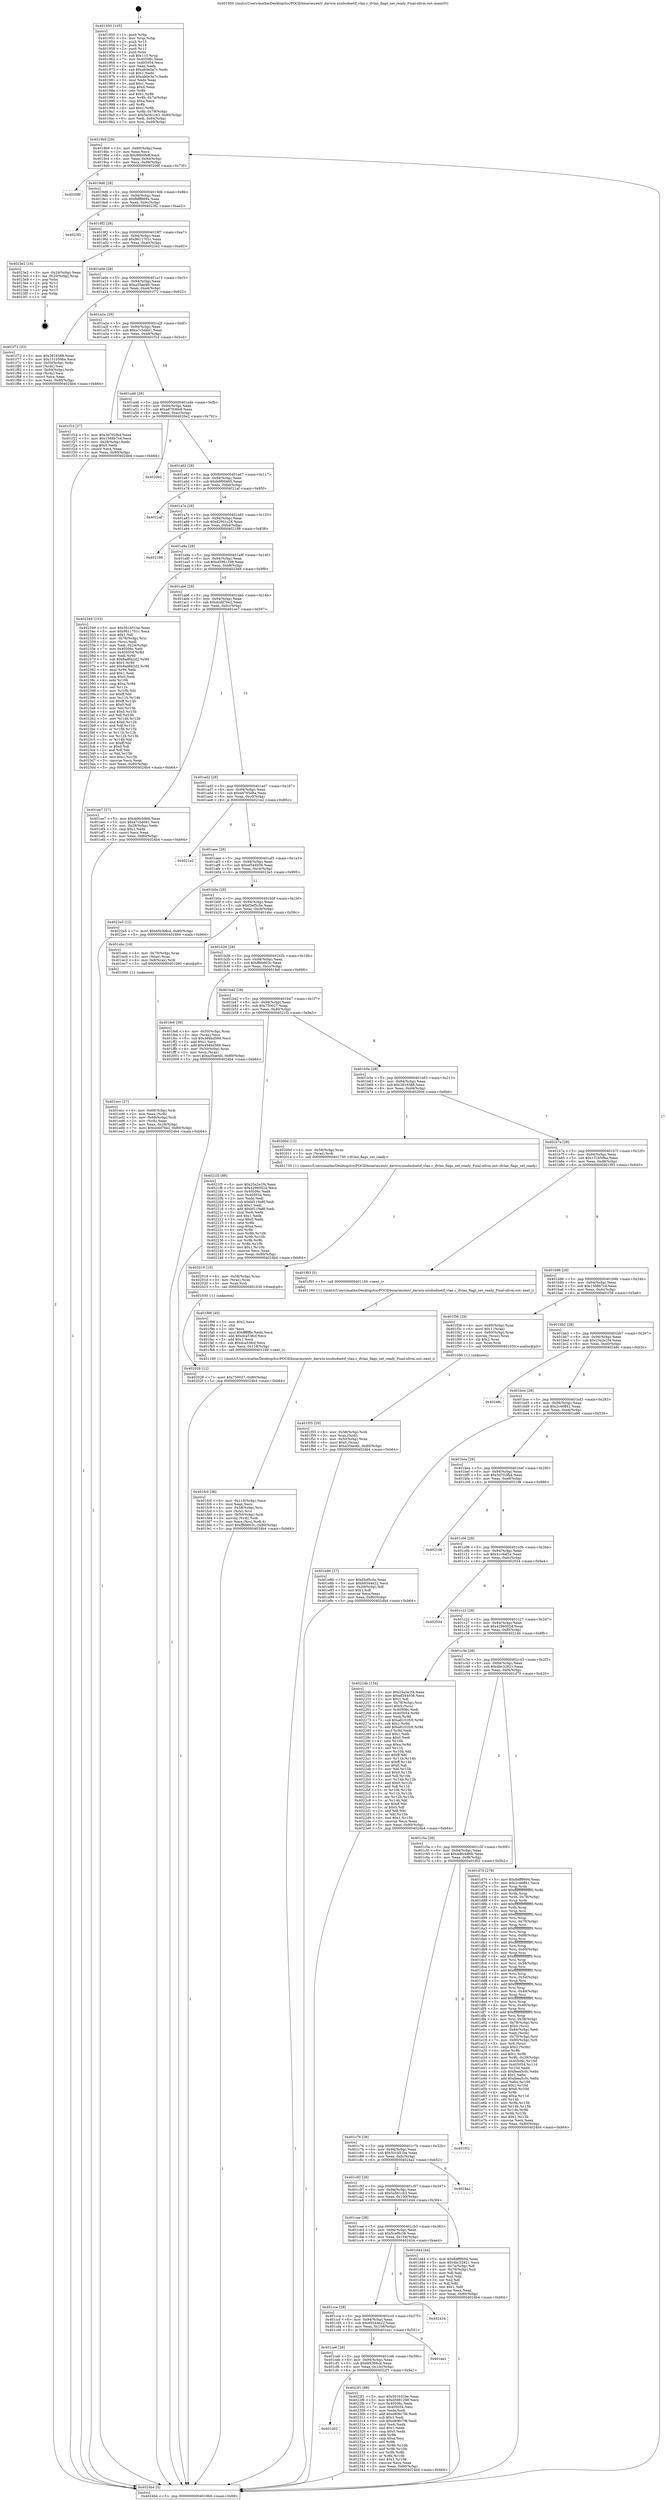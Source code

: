 digraph "0x401950" {
  label = "0x401950 (/mnt/c/Users/mathe/Desktop/tcc/POCII/binaries/extr_darwin-xnubsdnetif_vlan.c_ifvlan_flags_set_ready_Final-ollvm.out::main(0))"
  labelloc = "t"
  node[shape=record]

  Entry [label="",width=0.3,height=0.3,shape=circle,fillcolor=black,style=filled]
  "0x4019b9" [label="{
     0x4019b9 [29]\l
     | [instrs]\l
     &nbsp;&nbsp;0x4019b9 \<+3\>: mov -0x80(%rbp),%eax\l
     &nbsp;&nbsp;0x4019bc \<+2\>: mov %eax,%ecx\l
     &nbsp;&nbsp;0x4019be \<+6\>: sub $0x86b0feff,%ecx\l
     &nbsp;&nbsp;0x4019c4 \<+6\>: mov %eax,-0x94(%rbp)\l
     &nbsp;&nbsp;0x4019ca \<+6\>: mov %ecx,-0x98(%rbp)\l
     &nbsp;&nbsp;0x4019d0 \<+6\>: je 000000000040208f \<main+0x73f\>\l
  }"]
  "0x40208f" [label="{
     0x40208f\l
  }", style=dashed]
  "0x4019d6" [label="{
     0x4019d6 [28]\l
     | [instrs]\l
     &nbsp;&nbsp;0x4019d6 \<+5\>: jmp 00000000004019db \<main+0x8b\>\l
     &nbsp;&nbsp;0x4019db \<+6\>: mov -0x94(%rbp),%eax\l
     &nbsp;&nbsp;0x4019e1 \<+5\>: sub $0x8dff9694,%eax\l
     &nbsp;&nbsp;0x4019e6 \<+6\>: mov %eax,-0x9c(%rbp)\l
     &nbsp;&nbsp;0x4019ec \<+6\>: je 00000000004023f2 \<main+0xaa2\>\l
  }"]
  Exit [label="",width=0.3,height=0.3,shape=circle,fillcolor=black,style=filled,peripheries=2]
  "0x4023f2" [label="{
     0x4023f2\l
  }", style=dashed]
  "0x4019f2" [label="{
     0x4019f2 [28]\l
     | [instrs]\l
     &nbsp;&nbsp;0x4019f2 \<+5\>: jmp 00000000004019f7 \<main+0xa7\>\l
     &nbsp;&nbsp;0x4019f7 \<+6\>: mov -0x94(%rbp),%eax\l
     &nbsp;&nbsp;0x4019fd \<+5\>: sub $0x9611701c,%eax\l
     &nbsp;&nbsp;0x401a02 \<+6\>: mov %eax,-0xa0(%rbp)\l
     &nbsp;&nbsp;0x401a08 \<+6\>: je 00000000004023e2 \<main+0xa92\>\l
  }"]
  "0x401d02" [label="{
     0x401d02\l
  }", style=dashed]
  "0x4023e2" [label="{
     0x4023e2 [16]\l
     | [instrs]\l
     &nbsp;&nbsp;0x4023e2 \<+3\>: mov -0x24(%rbp),%eax\l
     &nbsp;&nbsp;0x4023e5 \<+4\>: lea -0x20(%rbp),%rsp\l
     &nbsp;&nbsp;0x4023e9 \<+1\>: pop %rbx\l
     &nbsp;&nbsp;0x4023ea \<+2\>: pop %r12\l
     &nbsp;&nbsp;0x4023ec \<+2\>: pop %r14\l
     &nbsp;&nbsp;0x4023ee \<+2\>: pop %r15\l
     &nbsp;&nbsp;0x4023f0 \<+1\>: pop %rbp\l
     &nbsp;&nbsp;0x4023f1 \<+1\>: ret\l
  }"]
  "0x401a0e" [label="{
     0x401a0e [28]\l
     | [instrs]\l
     &nbsp;&nbsp;0x401a0e \<+5\>: jmp 0000000000401a13 \<main+0xc3\>\l
     &nbsp;&nbsp;0x401a13 \<+6\>: mov -0x94(%rbp),%eax\l
     &nbsp;&nbsp;0x401a19 \<+5\>: sub $0xa35ae4fc,%eax\l
     &nbsp;&nbsp;0x401a1e \<+6\>: mov %eax,-0xa4(%rbp)\l
     &nbsp;&nbsp;0x401a24 \<+6\>: je 0000000000401f72 \<main+0x622\>\l
  }"]
  "0x4022f1" [label="{
     0x4022f1 [88]\l
     | [instrs]\l
     &nbsp;&nbsp;0x4022f1 \<+5\>: mov $0x501b51be,%eax\l
     &nbsp;&nbsp;0x4022f6 \<+5\>: mov $0xd5981298,%ecx\l
     &nbsp;&nbsp;0x4022fb \<+7\>: mov 0x40506c,%edx\l
     &nbsp;&nbsp;0x402302 \<+7\>: mov 0x405054,%esi\l
     &nbsp;&nbsp;0x402309 \<+2\>: mov %edx,%edi\l
     &nbsp;&nbsp;0x40230b \<+6\>: add $0xe806c7f6,%edi\l
     &nbsp;&nbsp;0x402311 \<+3\>: sub $0x1,%edi\l
     &nbsp;&nbsp;0x402314 \<+6\>: sub $0xe806c7f6,%edi\l
     &nbsp;&nbsp;0x40231a \<+3\>: imul %edi,%edx\l
     &nbsp;&nbsp;0x40231d \<+3\>: and $0x1,%edx\l
     &nbsp;&nbsp;0x402320 \<+3\>: cmp $0x0,%edx\l
     &nbsp;&nbsp;0x402323 \<+4\>: sete %r8b\l
     &nbsp;&nbsp;0x402327 \<+3\>: cmp $0xa,%esi\l
     &nbsp;&nbsp;0x40232a \<+4\>: setl %r9b\l
     &nbsp;&nbsp;0x40232e \<+3\>: mov %r8b,%r10b\l
     &nbsp;&nbsp;0x402331 \<+3\>: and %r9b,%r10b\l
     &nbsp;&nbsp;0x402334 \<+3\>: xor %r9b,%r8b\l
     &nbsp;&nbsp;0x402337 \<+3\>: or %r8b,%r10b\l
     &nbsp;&nbsp;0x40233a \<+4\>: test $0x1,%r10b\l
     &nbsp;&nbsp;0x40233e \<+3\>: cmovne %ecx,%eax\l
     &nbsp;&nbsp;0x402341 \<+3\>: mov %eax,-0x80(%rbp)\l
     &nbsp;&nbsp;0x402344 \<+5\>: jmp 00000000004024b4 \<main+0xb64\>\l
  }"]
  "0x401f72" [label="{
     0x401f72 [33]\l
     | [instrs]\l
     &nbsp;&nbsp;0x401f72 \<+5\>: mov $0x2816588,%eax\l
     &nbsp;&nbsp;0x401f77 \<+5\>: mov $0x151b59ba,%ecx\l
     &nbsp;&nbsp;0x401f7c \<+4\>: mov -0x50(%rbp),%rdx\l
     &nbsp;&nbsp;0x401f80 \<+2\>: mov (%rdx),%esi\l
     &nbsp;&nbsp;0x401f82 \<+4\>: mov -0x60(%rbp),%rdx\l
     &nbsp;&nbsp;0x401f86 \<+2\>: cmp (%rdx),%esi\l
     &nbsp;&nbsp;0x401f88 \<+3\>: cmovl %ecx,%eax\l
     &nbsp;&nbsp;0x401f8b \<+3\>: mov %eax,-0x80(%rbp)\l
     &nbsp;&nbsp;0x401f8e \<+5\>: jmp 00000000004024b4 \<main+0xb64\>\l
  }"]
  "0x401a2a" [label="{
     0x401a2a [28]\l
     | [instrs]\l
     &nbsp;&nbsp;0x401a2a \<+5\>: jmp 0000000000401a2f \<main+0xdf\>\l
     &nbsp;&nbsp;0x401a2f \<+6\>: mov -0x94(%rbp),%eax\l
     &nbsp;&nbsp;0x401a35 \<+5\>: sub $0xa7c5dd41,%eax\l
     &nbsp;&nbsp;0x401a3a \<+6\>: mov %eax,-0xa8(%rbp)\l
     &nbsp;&nbsp;0x401a40 \<+6\>: je 0000000000401f1d \<main+0x5cd\>\l
  }"]
  "0x401ce6" [label="{
     0x401ce6 [28]\l
     | [instrs]\l
     &nbsp;&nbsp;0x401ce6 \<+5\>: jmp 0000000000401ceb \<main+0x39b\>\l
     &nbsp;&nbsp;0x401ceb \<+6\>: mov -0x94(%rbp),%eax\l
     &nbsp;&nbsp;0x401cf1 \<+5\>: sub $0x6f4366cd,%eax\l
     &nbsp;&nbsp;0x401cf6 \<+6\>: mov %eax,-0x10c(%rbp)\l
     &nbsp;&nbsp;0x401cfc \<+6\>: je 00000000004022f1 \<main+0x9a1\>\l
  }"]
  "0x401f1d" [label="{
     0x401f1d [27]\l
     | [instrs]\l
     &nbsp;&nbsp;0x401f1d \<+5\>: mov $0x3d702fb4,%eax\l
     &nbsp;&nbsp;0x401f22 \<+5\>: mov $0x1568b7cd,%ecx\l
     &nbsp;&nbsp;0x401f27 \<+3\>: mov -0x28(%rbp),%edx\l
     &nbsp;&nbsp;0x401f2a \<+3\>: cmp $0x0,%edx\l
     &nbsp;&nbsp;0x401f2d \<+3\>: cmove %ecx,%eax\l
     &nbsp;&nbsp;0x401f30 \<+3\>: mov %eax,-0x80(%rbp)\l
     &nbsp;&nbsp;0x401f33 \<+5\>: jmp 00000000004024b4 \<main+0xb64\>\l
  }"]
  "0x401a46" [label="{
     0x401a46 [28]\l
     | [instrs]\l
     &nbsp;&nbsp;0x401a46 \<+5\>: jmp 0000000000401a4b \<main+0xfb\>\l
     &nbsp;&nbsp;0x401a4b \<+6\>: mov -0x94(%rbp),%eax\l
     &nbsp;&nbsp;0x401a51 \<+5\>: sub $0xa87936e8,%eax\l
     &nbsp;&nbsp;0x401a56 \<+6\>: mov %eax,-0xac(%rbp)\l
     &nbsp;&nbsp;0x401a5c \<+6\>: je 00000000004020e2 \<main+0x792\>\l
  }"]
  "0x401ea1" [label="{
     0x401ea1\l
  }", style=dashed]
  "0x4020e2" [label="{
     0x4020e2\l
  }", style=dashed]
  "0x401a62" [label="{
     0x401a62 [28]\l
     | [instrs]\l
     &nbsp;&nbsp;0x401a62 \<+5\>: jmp 0000000000401a67 \<main+0x117\>\l
     &nbsp;&nbsp;0x401a67 \<+6\>: mov -0x94(%rbp),%eax\l
     &nbsp;&nbsp;0x401a6d \<+5\>: sub $0xb9f00465,%eax\l
     &nbsp;&nbsp;0x401a72 \<+6\>: mov %eax,-0xb0(%rbp)\l
     &nbsp;&nbsp;0x401a78 \<+6\>: je 00000000004021af \<main+0x85f\>\l
  }"]
  "0x401cca" [label="{
     0x401cca [28]\l
     | [instrs]\l
     &nbsp;&nbsp;0x401cca \<+5\>: jmp 0000000000401ccf \<main+0x37f\>\l
     &nbsp;&nbsp;0x401ccf \<+6\>: mov -0x94(%rbp),%eax\l
     &nbsp;&nbsp;0x401cd5 \<+5\>: sub $0x69344e22,%eax\l
     &nbsp;&nbsp;0x401cda \<+6\>: mov %eax,-0x108(%rbp)\l
     &nbsp;&nbsp;0x401ce0 \<+6\>: je 0000000000401ea1 \<main+0x551\>\l
  }"]
  "0x4021af" [label="{
     0x4021af\l
  }", style=dashed]
  "0x401a7e" [label="{
     0x401a7e [28]\l
     | [instrs]\l
     &nbsp;&nbsp;0x401a7e \<+5\>: jmp 0000000000401a83 \<main+0x133\>\l
     &nbsp;&nbsp;0x401a83 \<+6\>: mov -0x94(%rbp),%eax\l
     &nbsp;&nbsp;0x401a89 \<+5\>: sub $0xd2901c28,%eax\l
     &nbsp;&nbsp;0x401a8e \<+6\>: mov %eax,-0xb4(%rbp)\l
     &nbsp;&nbsp;0x401a94 \<+6\>: je 0000000000402188 \<main+0x838\>\l
  }"]
  "0x402434" [label="{
     0x402434\l
  }", style=dashed]
  "0x402188" [label="{
     0x402188\l
  }", style=dashed]
  "0x401a9a" [label="{
     0x401a9a [28]\l
     | [instrs]\l
     &nbsp;&nbsp;0x401a9a \<+5\>: jmp 0000000000401a9f \<main+0x14f\>\l
     &nbsp;&nbsp;0x401a9f \<+6\>: mov -0x94(%rbp),%eax\l
     &nbsp;&nbsp;0x401aa5 \<+5\>: sub $0xd5981298,%eax\l
     &nbsp;&nbsp;0x401aaa \<+6\>: mov %eax,-0xb8(%rbp)\l
     &nbsp;&nbsp;0x401ab0 \<+6\>: je 0000000000402349 \<main+0x9f9\>\l
  }"]
  "0x402028" [label="{
     0x402028 [12]\l
     | [instrs]\l
     &nbsp;&nbsp;0x402028 \<+7\>: movl $0x750027,-0x80(%rbp)\l
     &nbsp;&nbsp;0x40202f \<+5\>: jmp 00000000004024b4 \<main+0xb64\>\l
  }"]
  "0x402349" [label="{
     0x402349 [153]\l
     | [instrs]\l
     &nbsp;&nbsp;0x402349 \<+5\>: mov $0x501b51be,%eax\l
     &nbsp;&nbsp;0x40234e \<+5\>: mov $0x9611701c,%ecx\l
     &nbsp;&nbsp;0x402353 \<+2\>: mov $0x1,%dl\l
     &nbsp;&nbsp;0x402355 \<+4\>: mov -0x78(%rbp),%rsi\l
     &nbsp;&nbsp;0x402359 \<+2\>: mov (%rsi),%edi\l
     &nbsp;&nbsp;0x40235b \<+3\>: mov %edi,-0x24(%rbp)\l
     &nbsp;&nbsp;0x40235e \<+7\>: mov 0x40506c,%edi\l
     &nbsp;&nbsp;0x402365 \<+8\>: mov 0x405054,%r8d\l
     &nbsp;&nbsp;0x40236d \<+3\>: mov %edi,%r9d\l
     &nbsp;&nbsp;0x402370 \<+7\>: sub $0x8ad6b2d2,%r9d\l
     &nbsp;&nbsp;0x402377 \<+4\>: sub $0x1,%r9d\l
     &nbsp;&nbsp;0x40237b \<+7\>: add $0x8ad6b2d2,%r9d\l
     &nbsp;&nbsp;0x402382 \<+4\>: imul %r9d,%edi\l
     &nbsp;&nbsp;0x402386 \<+3\>: and $0x1,%edi\l
     &nbsp;&nbsp;0x402389 \<+3\>: cmp $0x0,%edi\l
     &nbsp;&nbsp;0x40238c \<+4\>: sete %r10b\l
     &nbsp;&nbsp;0x402390 \<+4\>: cmp $0xa,%r8d\l
     &nbsp;&nbsp;0x402394 \<+4\>: setl %r11b\l
     &nbsp;&nbsp;0x402398 \<+3\>: mov %r10b,%bl\l
     &nbsp;&nbsp;0x40239b \<+3\>: xor $0xff,%bl\l
     &nbsp;&nbsp;0x40239e \<+3\>: mov %r11b,%r14b\l
     &nbsp;&nbsp;0x4023a1 \<+4\>: xor $0xff,%r14b\l
     &nbsp;&nbsp;0x4023a5 \<+3\>: xor $0x0,%dl\l
     &nbsp;&nbsp;0x4023a8 \<+3\>: mov %bl,%r15b\l
     &nbsp;&nbsp;0x4023ab \<+4\>: and $0x0,%r15b\l
     &nbsp;&nbsp;0x4023af \<+3\>: and %dl,%r10b\l
     &nbsp;&nbsp;0x4023b2 \<+3\>: mov %r14b,%r12b\l
     &nbsp;&nbsp;0x4023b5 \<+4\>: and $0x0,%r12b\l
     &nbsp;&nbsp;0x4023b9 \<+3\>: and %dl,%r11b\l
     &nbsp;&nbsp;0x4023bc \<+3\>: or %r10b,%r15b\l
     &nbsp;&nbsp;0x4023bf \<+3\>: or %r11b,%r12b\l
     &nbsp;&nbsp;0x4023c2 \<+3\>: xor %r12b,%r15b\l
     &nbsp;&nbsp;0x4023c5 \<+3\>: or %r14b,%bl\l
     &nbsp;&nbsp;0x4023c8 \<+3\>: xor $0xff,%bl\l
     &nbsp;&nbsp;0x4023cb \<+3\>: or $0x0,%dl\l
     &nbsp;&nbsp;0x4023ce \<+2\>: and %dl,%bl\l
     &nbsp;&nbsp;0x4023d0 \<+3\>: or %bl,%r15b\l
     &nbsp;&nbsp;0x4023d3 \<+4\>: test $0x1,%r15b\l
     &nbsp;&nbsp;0x4023d7 \<+3\>: cmovne %ecx,%eax\l
     &nbsp;&nbsp;0x4023da \<+3\>: mov %eax,-0x80(%rbp)\l
     &nbsp;&nbsp;0x4023dd \<+5\>: jmp 00000000004024b4 \<main+0xb64\>\l
  }"]
  "0x401ab6" [label="{
     0x401ab6 [28]\l
     | [instrs]\l
     &nbsp;&nbsp;0x401ab6 \<+5\>: jmp 0000000000401abb \<main+0x16b\>\l
     &nbsp;&nbsp;0x401abb \<+6\>: mov -0x94(%rbp),%eax\l
     &nbsp;&nbsp;0x401ac1 \<+5\>: sub $0xdcdd76e2,%eax\l
     &nbsp;&nbsp;0x401ac6 \<+6\>: mov %eax,-0xbc(%rbp)\l
     &nbsp;&nbsp;0x401acc \<+6\>: je 0000000000401ee7 \<main+0x597\>\l
  }"]
  "0x402019" [label="{
     0x402019 [15]\l
     | [instrs]\l
     &nbsp;&nbsp;0x402019 \<+4\>: mov -0x58(%rbp),%rax\l
     &nbsp;&nbsp;0x40201d \<+3\>: mov (%rax),%rax\l
     &nbsp;&nbsp;0x402020 \<+3\>: mov %rax,%rdi\l
     &nbsp;&nbsp;0x402023 \<+5\>: call 0000000000401030 \<free@plt\>\l
     | [calls]\l
     &nbsp;&nbsp;0x401030 \{1\} (unknown)\l
  }"]
  "0x401ee7" [label="{
     0x401ee7 [27]\l
     | [instrs]\l
     &nbsp;&nbsp;0x401ee7 \<+5\>: mov $0x4d6cb86b,%eax\l
     &nbsp;&nbsp;0x401eec \<+5\>: mov $0xa7c5dd41,%ecx\l
     &nbsp;&nbsp;0x401ef1 \<+3\>: mov -0x28(%rbp),%edx\l
     &nbsp;&nbsp;0x401ef4 \<+3\>: cmp $0x1,%edx\l
     &nbsp;&nbsp;0x401ef7 \<+3\>: cmovl %ecx,%eax\l
     &nbsp;&nbsp;0x401efa \<+3\>: mov %eax,-0x80(%rbp)\l
     &nbsp;&nbsp;0x401efd \<+5\>: jmp 00000000004024b4 \<main+0xb64\>\l
  }"]
  "0x401ad2" [label="{
     0x401ad2 [28]\l
     | [instrs]\l
     &nbsp;&nbsp;0x401ad2 \<+5\>: jmp 0000000000401ad7 \<main+0x187\>\l
     &nbsp;&nbsp;0x401ad7 \<+6\>: mov -0x94(%rbp),%eax\l
     &nbsp;&nbsp;0x401add \<+5\>: sub $0xe4765e8a,%eax\l
     &nbsp;&nbsp;0x401ae2 \<+6\>: mov %eax,-0xc0(%rbp)\l
     &nbsp;&nbsp;0x401ae8 \<+6\>: je 00000000004021e2 \<main+0x892\>\l
  }"]
  "0x401fc0" [label="{
     0x401fc0 [38]\l
     | [instrs]\l
     &nbsp;&nbsp;0x401fc0 \<+6\>: mov -0x118(%rbp),%ecx\l
     &nbsp;&nbsp;0x401fc6 \<+3\>: imul %eax,%ecx\l
     &nbsp;&nbsp;0x401fc9 \<+4\>: mov -0x58(%rbp),%rsi\l
     &nbsp;&nbsp;0x401fcd \<+3\>: mov (%rsi),%rsi\l
     &nbsp;&nbsp;0x401fd0 \<+4\>: mov -0x50(%rbp),%rdi\l
     &nbsp;&nbsp;0x401fd4 \<+3\>: movslq (%rdi),%rdi\l
     &nbsp;&nbsp;0x401fd7 \<+3\>: mov %ecx,(%rsi,%rdi,4)\l
     &nbsp;&nbsp;0x401fda \<+7\>: movl $0xffbb603c,-0x80(%rbp)\l
     &nbsp;&nbsp;0x401fe1 \<+5\>: jmp 00000000004024b4 \<main+0xb64\>\l
  }"]
  "0x4021e2" [label="{
     0x4021e2\l
  }", style=dashed]
  "0x401aee" [label="{
     0x401aee [28]\l
     | [instrs]\l
     &nbsp;&nbsp;0x401aee \<+5\>: jmp 0000000000401af3 \<main+0x1a3\>\l
     &nbsp;&nbsp;0x401af3 \<+6\>: mov -0x94(%rbp),%eax\l
     &nbsp;&nbsp;0x401af9 \<+5\>: sub $0xef344938,%eax\l
     &nbsp;&nbsp;0x401afe \<+6\>: mov %eax,-0xc4(%rbp)\l
     &nbsp;&nbsp;0x401b04 \<+6\>: je 00000000004022e5 \<main+0x995\>\l
  }"]
  "0x401f98" [label="{
     0x401f98 [40]\l
     | [instrs]\l
     &nbsp;&nbsp;0x401f98 \<+5\>: mov $0x2,%ecx\l
     &nbsp;&nbsp;0x401f9d \<+1\>: cltd\l
     &nbsp;&nbsp;0x401f9e \<+2\>: idiv %ecx\l
     &nbsp;&nbsp;0x401fa0 \<+6\>: imul $0xfffffffe,%edx,%ecx\l
     &nbsp;&nbsp;0x401fa6 \<+6\>: add $0xdca536cf,%ecx\l
     &nbsp;&nbsp;0x401fac \<+3\>: add $0x1,%ecx\l
     &nbsp;&nbsp;0x401faf \<+6\>: sub $0xdca536cf,%ecx\l
     &nbsp;&nbsp;0x401fb5 \<+6\>: mov %ecx,-0x118(%rbp)\l
     &nbsp;&nbsp;0x401fbb \<+5\>: call 0000000000401160 \<next_i\>\l
     | [calls]\l
     &nbsp;&nbsp;0x401160 \{1\} (/mnt/c/Users/mathe/Desktop/tcc/POCII/binaries/extr_darwin-xnubsdnetif_vlan.c_ifvlan_flags_set_ready_Final-ollvm.out::next_i)\l
  }"]
  "0x4022e5" [label="{
     0x4022e5 [12]\l
     | [instrs]\l
     &nbsp;&nbsp;0x4022e5 \<+7\>: movl $0x6f4366cd,-0x80(%rbp)\l
     &nbsp;&nbsp;0x4022ec \<+5\>: jmp 00000000004024b4 \<main+0xb64\>\l
  }"]
  "0x401b0a" [label="{
     0x401b0a [28]\l
     | [instrs]\l
     &nbsp;&nbsp;0x401b0a \<+5\>: jmp 0000000000401b0f \<main+0x1bf\>\l
     &nbsp;&nbsp;0x401b0f \<+6\>: mov -0x94(%rbp),%eax\l
     &nbsp;&nbsp;0x401b15 \<+5\>: sub $0xf3ef5c5e,%eax\l
     &nbsp;&nbsp;0x401b1a \<+6\>: mov %eax,-0xc8(%rbp)\l
     &nbsp;&nbsp;0x401b20 \<+6\>: je 0000000000401ebc \<main+0x56c\>\l
  }"]
  "0x401f55" [label="{
     0x401f55 [29]\l
     | [instrs]\l
     &nbsp;&nbsp;0x401f55 \<+4\>: mov -0x58(%rbp),%rdi\l
     &nbsp;&nbsp;0x401f59 \<+3\>: mov %rax,(%rdi)\l
     &nbsp;&nbsp;0x401f5c \<+4\>: mov -0x50(%rbp),%rax\l
     &nbsp;&nbsp;0x401f60 \<+6\>: movl $0x0,(%rax)\l
     &nbsp;&nbsp;0x401f66 \<+7\>: movl $0xa35ae4fc,-0x80(%rbp)\l
     &nbsp;&nbsp;0x401f6d \<+5\>: jmp 00000000004024b4 \<main+0xb64\>\l
  }"]
  "0x401ebc" [label="{
     0x401ebc [16]\l
     | [instrs]\l
     &nbsp;&nbsp;0x401ebc \<+4\>: mov -0x70(%rbp),%rax\l
     &nbsp;&nbsp;0x401ec0 \<+3\>: mov (%rax),%rax\l
     &nbsp;&nbsp;0x401ec3 \<+4\>: mov 0x8(%rax),%rdi\l
     &nbsp;&nbsp;0x401ec7 \<+5\>: call 0000000000401060 \<atoi@plt\>\l
     | [calls]\l
     &nbsp;&nbsp;0x401060 \{1\} (unknown)\l
  }"]
  "0x401b26" [label="{
     0x401b26 [28]\l
     | [instrs]\l
     &nbsp;&nbsp;0x401b26 \<+5\>: jmp 0000000000401b2b \<main+0x1db\>\l
     &nbsp;&nbsp;0x401b2b \<+6\>: mov -0x94(%rbp),%eax\l
     &nbsp;&nbsp;0x401b31 \<+5\>: sub $0xffbb603c,%eax\l
     &nbsp;&nbsp;0x401b36 \<+6\>: mov %eax,-0xcc(%rbp)\l
     &nbsp;&nbsp;0x401b3c \<+6\>: je 0000000000401fe6 \<main+0x696\>\l
  }"]
  "0x401ecc" [label="{
     0x401ecc [27]\l
     | [instrs]\l
     &nbsp;&nbsp;0x401ecc \<+4\>: mov -0x68(%rbp),%rdi\l
     &nbsp;&nbsp;0x401ed0 \<+2\>: mov %eax,(%rdi)\l
     &nbsp;&nbsp;0x401ed2 \<+4\>: mov -0x68(%rbp),%rdi\l
     &nbsp;&nbsp;0x401ed6 \<+2\>: mov (%rdi),%eax\l
     &nbsp;&nbsp;0x401ed8 \<+3\>: mov %eax,-0x28(%rbp)\l
     &nbsp;&nbsp;0x401edb \<+7\>: movl $0xdcdd76e2,-0x80(%rbp)\l
     &nbsp;&nbsp;0x401ee2 \<+5\>: jmp 00000000004024b4 \<main+0xb64\>\l
  }"]
  "0x401fe6" [label="{
     0x401fe6 [39]\l
     | [instrs]\l
     &nbsp;&nbsp;0x401fe6 \<+4\>: mov -0x50(%rbp),%rax\l
     &nbsp;&nbsp;0x401fea \<+2\>: mov (%rax),%ecx\l
     &nbsp;&nbsp;0x401fec \<+6\>: sub $0x494bd569,%ecx\l
     &nbsp;&nbsp;0x401ff2 \<+3\>: add $0x1,%ecx\l
     &nbsp;&nbsp;0x401ff5 \<+6\>: add $0x494bd569,%ecx\l
     &nbsp;&nbsp;0x401ffb \<+4\>: mov -0x50(%rbp),%rax\l
     &nbsp;&nbsp;0x401fff \<+2\>: mov %ecx,(%rax)\l
     &nbsp;&nbsp;0x402001 \<+7\>: movl $0xa35ae4fc,-0x80(%rbp)\l
     &nbsp;&nbsp;0x402008 \<+5\>: jmp 00000000004024b4 \<main+0xb64\>\l
  }"]
  "0x401b42" [label="{
     0x401b42 [28]\l
     | [instrs]\l
     &nbsp;&nbsp;0x401b42 \<+5\>: jmp 0000000000401b47 \<main+0x1f7\>\l
     &nbsp;&nbsp;0x401b47 \<+6\>: mov -0x94(%rbp),%eax\l
     &nbsp;&nbsp;0x401b4d \<+5\>: sub $0x750027,%eax\l
     &nbsp;&nbsp;0x401b52 \<+6\>: mov %eax,-0xd0(%rbp)\l
     &nbsp;&nbsp;0x401b58 \<+6\>: je 00000000004021f3 \<main+0x8a3\>\l
  }"]
  "0x401950" [label="{
     0x401950 [105]\l
     | [instrs]\l
     &nbsp;&nbsp;0x401950 \<+1\>: push %rbp\l
     &nbsp;&nbsp;0x401951 \<+3\>: mov %rsp,%rbp\l
     &nbsp;&nbsp;0x401954 \<+2\>: push %r15\l
     &nbsp;&nbsp;0x401956 \<+2\>: push %r14\l
     &nbsp;&nbsp;0x401958 \<+2\>: push %r12\l
     &nbsp;&nbsp;0x40195a \<+1\>: push %rbx\l
     &nbsp;&nbsp;0x40195b \<+7\>: sub $0x110,%rsp\l
     &nbsp;&nbsp;0x401962 \<+7\>: mov 0x40506c,%eax\l
     &nbsp;&nbsp;0x401969 \<+7\>: mov 0x405054,%ecx\l
     &nbsp;&nbsp;0x401970 \<+2\>: mov %eax,%edx\l
     &nbsp;&nbsp;0x401972 \<+6\>: sub $0xab0e3a7c,%edx\l
     &nbsp;&nbsp;0x401978 \<+3\>: sub $0x1,%edx\l
     &nbsp;&nbsp;0x40197b \<+6\>: add $0xab0e3a7c,%edx\l
     &nbsp;&nbsp;0x401981 \<+3\>: imul %edx,%eax\l
     &nbsp;&nbsp;0x401984 \<+3\>: and $0x1,%eax\l
     &nbsp;&nbsp;0x401987 \<+3\>: cmp $0x0,%eax\l
     &nbsp;&nbsp;0x40198a \<+4\>: sete %r8b\l
     &nbsp;&nbsp;0x40198e \<+4\>: and $0x1,%r8b\l
     &nbsp;&nbsp;0x401992 \<+4\>: mov %r8b,-0x7a(%rbp)\l
     &nbsp;&nbsp;0x401996 \<+3\>: cmp $0xa,%ecx\l
     &nbsp;&nbsp;0x401999 \<+4\>: setl %r8b\l
     &nbsp;&nbsp;0x40199d \<+4\>: and $0x1,%r8b\l
     &nbsp;&nbsp;0x4019a1 \<+4\>: mov %r8b,-0x79(%rbp)\l
     &nbsp;&nbsp;0x4019a5 \<+7\>: movl $0x5a561cb3,-0x80(%rbp)\l
     &nbsp;&nbsp;0x4019ac \<+6\>: mov %edi,-0x84(%rbp)\l
     &nbsp;&nbsp;0x4019b2 \<+7\>: mov %rsi,-0x90(%rbp)\l
  }"]
  "0x4021f3" [label="{
     0x4021f3 [88]\l
     | [instrs]\l
     &nbsp;&nbsp;0x4021f3 \<+5\>: mov $0x25a2e1f4,%eax\l
     &nbsp;&nbsp;0x4021f8 \<+5\>: mov $0x42960024,%ecx\l
     &nbsp;&nbsp;0x4021fd \<+7\>: mov 0x40506c,%edx\l
     &nbsp;&nbsp;0x402204 \<+7\>: mov 0x405054,%esi\l
     &nbsp;&nbsp;0x40220b \<+2\>: mov %edx,%edi\l
     &nbsp;&nbsp;0x40220d \<+6\>: sub $0xbf119a8f,%edi\l
     &nbsp;&nbsp;0x402213 \<+3\>: sub $0x1,%edi\l
     &nbsp;&nbsp;0x402216 \<+6\>: add $0xbf119a8f,%edi\l
     &nbsp;&nbsp;0x40221c \<+3\>: imul %edi,%edx\l
     &nbsp;&nbsp;0x40221f \<+3\>: and $0x1,%edx\l
     &nbsp;&nbsp;0x402222 \<+3\>: cmp $0x0,%edx\l
     &nbsp;&nbsp;0x402225 \<+4\>: sete %r8b\l
     &nbsp;&nbsp;0x402229 \<+3\>: cmp $0xa,%esi\l
     &nbsp;&nbsp;0x40222c \<+4\>: setl %r9b\l
     &nbsp;&nbsp;0x402230 \<+3\>: mov %r8b,%r10b\l
     &nbsp;&nbsp;0x402233 \<+3\>: and %r9b,%r10b\l
     &nbsp;&nbsp;0x402236 \<+3\>: xor %r9b,%r8b\l
     &nbsp;&nbsp;0x402239 \<+3\>: or %r8b,%r10b\l
     &nbsp;&nbsp;0x40223c \<+4\>: test $0x1,%r10b\l
     &nbsp;&nbsp;0x402240 \<+3\>: cmovne %ecx,%eax\l
     &nbsp;&nbsp;0x402243 \<+3\>: mov %eax,-0x80(%rbp)\l
     &nbsp;&nbsp;0x402246 \<+5\>: jmp 00000000004024b4 \<main+0xb64\>\l
  }"]
  "0x401b5e" [label="{
     0x401b5e [28]\l
     | [instrs]\l
     &nbsp;&nbsp;0x401b5e \<+5\>: jmp 0000000000401b63 \<main+0x213\>\l
     &nbsp;&nbsp;0x401b63 \<+6\>: mov -0x94(%rbp),%eax\l
     &nbsp;&nbsp;0x401b69 \<+5\>: sub $0x2816588,%eax\l
     &nbsp;&nbsp;0x401b6e \<+6\>: mov %eax,-0xd4(%rbp)\l
     &nbsp;&nbsp;0x401b74 \<+6\>: je 000000000040200d \<main+0x6bd\>\l
  }"]
  "0x4024b4" [label="{
     0x4024b4 [5]\l
     | [instrs]\l
     &nbsp;&nbsp;0x4024b4 \<+5\>: jmp 00000000004019b9 \<main+0x69\>\l
  }"]
  "0x40200d" [label="{
     0x40200d [12]\l
     | [instrs]\l
     &nbsp;&nbsp;0x40200d \<+4\>: mov -0x58(%rbp),%rax\l
     &nbsp;&nbsp;0x402011 \<+3\>: mov (%rax),%rdi\l
     &nbsp;&nbsp;0x402014 \<+5\>: call 0000000000401730 \<ifvlan_flags_set_ready\>\l
     | [calls]\l
     &nbsp;&nbsp;0x401730 \{1\} (/mnt/c/Users/mathe/Desktop/tcc/POCII/binaries/extr_darwin-xnubsdnetif_vlan.c_ifvlan_flags_set_ready_Final-ollvm.out::ifvlan_flags_set_ready)\l
  }"]
  "0x401b7a" [label="{
     0x401b7a [28]\l
     | [instrs]\l
     &nbsp;&nbsp;0x401b7a \<+5\>: jmp 0000000000401b7f \<main+0x22f\>\l
     &nbsp;&nbsp;0x401b7f \<+6\>: mov -0x94(%rbp),%eax\l
     &nbsp;&nbsp;0x401b85 \<+5\>: sub $0x151b59ba,%eax\l
     &nbsp;&nbsp;0x401b8a \<+6\>: mov %eax,-0xd8(%rbp)\l
     &nbsp;&nbsp;0x401b90 \<+6\>: je 0000000000401f93 \<main+0x643\>\l
  }"]
  "0x401cae" [label="{
     0x401cae [28]\l
     | [instrs]\l
     &nbsp;&nbsp;0x401cae \<+5\>: jmp 0000000000401cb3 \<main+0x363\>\l
     &nbsp;&nbsp;0x401cb3 \<+6\>: mov -0x94(%rbp),%eax\l
     &nbsp;&nbsp;0x401cb9 \<+5\>: sub $0x5cef9c38,%eax\l
     &nbsp;&nbsp;0x401cbe \<+6\>: mov %eax,-0x104(%rbp)\l
     &nbsp;&nbsp;0x401cc4 \<+6\>: je 0000000000402434 \<main+0xae4\>\l
  }"]
  "0x401f93" [label="{
     0x401f93 [5]\l
     | [instrs]\l
     &nbsp;&nbsp;0x401f93 \<+5\>: call 0000000000401160 \<next_i\>\l
     | [calls]\l
     &nbsp;&nbsp;0x401160 \{1\} (/mnt/c/Users/mathe/Desktop/tcc/POCII/binaries/extr_darwin-xnubsdnetif_vlan.c_ifvlan_flags_set_ready_Final-ollvm.out::next_i)\l
  }"]
  "0x401b96" [label="{
     0x401b96 [28]\l
     | [instrs]\l
     &nbsp;&nbsp;0x401b96 \<+5\>: jmp 0000000000401b9b \<main+0x24b\>\l
     &nbsp;&nbsp;0x401b9b \<+6\>: mov -0x94(%rbp),%eax\l
     &nbsp;&nbsp;0x401ba1 \<+5\>: sub $0x1568b7cd,%eax\l
     &nbsp;&nbsp;0x401ba6 \<+6\>: mov %eax,-0xdc(%rbp)\l
     &nbsp;&nbsp;0x401bac \<+6\>: je 0000000000401f38 \<main+0x5e8\>\l
  }"]
  "0x401d44" [label="{
     0x401d44 [44]\l
     | [instrs]\l
     &nbsp;&nbsp;0x401d44 \<+5\>: mov $0x8dff9694,%eax\l
     &nbsp;&nbsp;0x401d49 \<+5\>: mov $0x4bc32821,%ecx\l
     &nbsp;&nbsp;0x401d4e \<+3\>: mov -0x7a(%rbp),%dl\l
     &nbsp;&nbsp;0x401d51 \<+4\>: mov -0x79(%rbp),%sil\l
     &nbsp;&nbsp;0x401d55 \<+3\>: mov %dl,%dil\l
     &nbsp;&nbsp;0x401d58 \<+3\>: and %sil,%dil\l
     &nbsp;&nbsp;0x401d5b \<+3\>: xor %sil,%dl\l
     &nbsp;&nbsp;0x401d5e \<+3\>: or %dl,%dil\l
     &nbsp;&nbsp;0x401d61 \<+4\>: test $0x1,%dil\l
     &nbsp;&nbsp;0x401d65 \<+3\>: cmovne %ecx,%eax\l
     &nbsp;&nbsp;0x401d68 \<+3\>: mov %eax,-0x80(%rbp)\l
     &nbsp;&nbsp;0x401d6b \<+5\>: jmp 00000000004024b4 \<main+0xb64\>\l
  }"]
  "0x401f38" [label="{
     0x401f38 [29]\l
     | [instrs]\l
     &nbsp;&nbsp;0x401f38 \<+4\>: mov -0x60(%rbp),%rax\l
     &nbsp;&nbsp;0x401f3c \<+6\>: movl $0x1,(%rax)\l
     &nbsp;&nbsp;0x401f42 \<+4\>: mov -0x60(%rbp),%rax\l
     &nbsp;&nbsp;0x401f46 \<+3\>: movslq (%rax),%rax\l
     &nbsp;&nbsp;0x401f49 \<+4\>: shl $0x2,%rax\l
     &nbsp;&nbsp;0x401f4d \<+3\>: mov %rax,%rdi\l
     &nbsp;&nbsp;0x401f50 \<+5\>: call 0000000000401050 \<malloc@plt\>\l
     | [calls]\l
     &nbsp;&nbsp;0x401050 \{1\} (unknown)\l
  }"]
  "0x401bb2" [label="{
     0x401bb2 [28]\l
     | [instrs]\l
     &nbsp;&nbsp;0x401bb2 \<+5\>: jmp 0000000000401bb7 \<main+0x267\>\l
     &nbsp;&nbsp;0x401bb7 \<+6\>: mov -0x94(%rbp),%eax\l
     &nbsp;&nbsp;0x401bbd \<+5\>: sub $0x25a2e1f4,%eax\l
     &nbsp;&nbsp;0x401bc2 \<+6\>: mov %eax,-0xe0(%rbp)\l
     &nbsp;&nbsp;0x401bc8 \<+6\>: je 000000000040248c \<main+0xb3c\>\l
  }"]
  "0x401c92" [label="{
     0x401c92 [28]\l
     | [instrs]\l
     &nbsp;&nbsp;0x401c92 \<+5\>: jmp 0000000000401c97 \<main+0x347\>\l
     &nbsp;&nbsp;0x401c97 \<+6\>: mov -0x94(%rbp),%eax\l
     &nbsp;&nbsp;0x401c9d \<+5\>: sub $0x5a561cb3,%eax\l
     &nbsp;&nbsp;0x401ca2 \<+6\>: mov %eax,-0x100(%rbp)\l
     &nbsp;&nbsp;0x401ca8 \<+6\>: je 0000000000401d44 \<main+0x3f4\>\l
  }"]
  "0x40248c" [label="{
     0x40248c\l
  }", style=dashed]
  "0x401bce" [label="{
     0x401bce [28]\l
     | [instrs]\l
     &nbsp;&nbsp;0x401bce \<+5\>: jmp 0000000000401bd3 \<main+0x283\>\l
     &nbsp;&nbsp;0x401bd3 \<+6\>: mov -0x94(%rbp),%eax\l
     &nbsp;&nbsp;0x401bd9 \<+5\>: sub $0x2c46ff41,%eax\l
     &nbsp;&nbsp;0x401bde \<+6\>: mov %eax,-0xe4(%rbp)\l
     &nbsp;&nbsp;0x401be4 \<+6\>: je 0000000000401e86 \<main+0x536\>\l
  }"]
  "0x4024a2" [label="{
     0x4024a2\l
  }", style=dashed]
  "0x401e86" [label="{
     0x401e86 [27]\l
     | [instrs]\l
     &nbsp;&nbsp;0x401e86 \<+5\>: mov $0xf3ef5c5e,%eax\l
     &nbsp;&nbsp;0x401e8b \<+5\>: mov $0x69344e22,%ecx\l
     &nbsp;&nbsp;0x401e90 \<+3\>: mov -0x29(%rbp),%dl\l
     &nbsp;&nbsp;0x401e93 \<+3\>: test $0x1,%dl\l
     &nbsp;&nbsp;0x401e96 \<+3\>: cmovne %ecx,%eax\l
     &nbsp;&nbsp;0x401e99 \<+3\>: mov %eax,-0x80(%rbp)\l
     &nbsp;&nbsp;0x401e9c \<+5\>: jmp 00000000004024b4 \<main+0xb64\>\l
  }"]
  "0x401bea" [label="{
     0x401bea [28]\l
     | [instrs]\l
     &nbsp;&nbsp;0x401bea \<+5\>: jmp 0000000000401bef \<main+0x29f\>\l
     &nbsp;&nbsp;0x401bef \<+6\>: mov -0x94(%rbp),%eax\l
     &nbsp;&nbsp;0x401bf5 \<+5\>: sub $0x3d702fb4,%eax\l
     &nbsp;&nbsp;0x401bfa \<+6\>: mov %eax,-0xe8(%rbp)\l
     &nbsp;&nbsp;0x401c00 \<+6\>: je 00000000004021d6 \<main+0x886\>\l
  }"]
  "0x401c76" [label="{
     0x401c76 [28]\l
     | [instrs]\l
     &nbsp;&nbsp;0x401c76 \<+5\>: jmp 0000000000401c7b \<main+0x32b\>\l
     &nbsp;&nbsp;0x401c7b \<+6\>: mov -0x94(%rbp),%eax\l
     &nbsp;&nbsp;0x401c81 \<+5\>: sub $0x501b51be,%eax\l
     &nbsp;&nbsp;0x401c86 \<+6\>: mov %eax,-0xfc(%rbp)\l
     &nbsp;&nbsp;0x401c8c \<+6\>: je 00000000004024a2 \<main+0xb52\>\l
  }"]
  "0x4021d6" [label="{
     0x4021d6\l
  }", style=dashed]
  "0x401c06" [label="{
     0x401c06 [28]\l
     | [instrs]\l
     &nbsp;&nbsp;0x401c06 \<+5\>: jmp 0000000000401c0b \<main+0x2bb\>\l
     &nbsp;&nbsp;0x401c0b \<+6\>: mov -0x94(%rbp),%eax\l
     &nbsp;&nbsp;0x401c11 \<+5\>: sub $0x41c6af1e,%eax\l
     &nbsp;&nbsp;0x401c16 \<+6\>: mov %eax,-0xec(%rbp)\l
     &nbsp;&nbsp;0x401c1c \<+6\>: je 0000000000402034 \<main+0x6e4\>\l
  }"]
  "0x401f02" [label="{
     0x401f02\l
  }", style=dashed]
  "0x402034" [label="{
     0x402034\l
  }", style=dashed]
  "0x401c22" [label="{
     0x401c22 [28]\l
     | [instrs]\l
     &nbsp;&nbsp;0x401c22 \<+5\>: jmp 0000000000401c27 \<main+0x2d7\>\l
     &nbsp;&nbsp;0x401c27 \<+6\>: mov -0x94(%rbp),%eax\l
     &nbsp;&nbsp;0x401c2d \<+5\>: sub $0x42960024,%eax\l
     &nbsp;&nbsp;0x401c32 \<+6\>: mov %eax,-0xf0(%rbp)\l
     &nbsp;&nbsp;0x401c38 \<+6\>: je 000000000040224b \<main+0x8fb\>\l
  }"]
  "0x401c5a" [label="{
     0x401c5a [28]\l
     | [instrs]\l
     &nbsp;&nbsp;0x401c5a \<+5\>: jmp 0000000000401c5f \<main+0x30f\>\l
     &nbsp;&nbsp;0x401c5f \<+6\>: mov -0x94(%rbp),%eax\l
     &nbsp;&nbsp;0x401c65 \<+5\>: sub $0x4d6cb86b,%eax\l
     &nbsp;&nbsp;0x401c6a \<+6\>: mov %eax,-0xf8(%rbp)\l
     &nbsp;&nbsp;0x401c70 \<+6\>: je 0000000000401f02 \<main+0x5b2\>\l
  }"]
  "0x40224b" [label="{
     0x40224b [154]\l
     | [instrs]\l
     &nbsp;&nbsp;0x40224b \<+5\>: mov $0x25a2e1f4,%eax\l
     &nbsp;&nbsp;0x402250 \<+5\>: mov $0xef344938,%ecx\l
     &nbsp;&nbsp;0x402255 \<+2\>: mov $0x1,%dl\l
     &nbsp;&nbsp;0x402257 \<+4\>: mov -0x78(%rbp),%rsi\l
     &nbsp;&nbsp;0x40225b \<+6\>: movl $0x0,(%rsi)\l
     &nbsp;&nbsp;0x402261 \<+7\>: mov 0x40506c,%edi\l
     &nbsp;&nbsp;0x402268 \<+8\>: mov 0x405054,%r8d\l
     &nbsp;&nbsp;0x402270 \<+3\>: mov %edi,%r9d\l
     &nbsp;&nbsp;0x402273 \<+7\>: sub $0xa8101fc9,%r9d\l
     &nbsp;&nbsp;0x40227a \<+4\>: sub $0x1,%r9d\l
     &nbsp;&nbsp;0x40227e \<+7\>: add $0xa8101fc9,%r9d\l
     &nbsp;&nbsp;0x402285 \<+4\>: imul %r9d,%edi\l
     &nbsp;&nbsp;0x402289 \<+3\>: and $0x1,%edi\l
     &nbsp;&nbsp;0x40228c \<+3\>: cmp $0x0,%edi\l
     &nbsp;&nbsp;0x40228f \<+4\>: sete %r10b\l
     &nbsp;&nbsp;0x402293 \<+4\>: cmp $0xa,%r8d\l
     &nbsp;&nbsp;0x402297 \<+4\>: setl %r11b\l
     &nbsp;&nbsp;0x40229b \<+3\>: mov %r10b,%bl\l
     &nbsp;&nbsp;0x40229e \<+3\>: xor $0xff,%bl\l
     &nbsp;&nbsp;0x4022a1 \<+3\>: mov %r11b,%r14b\l
     &nbsp;&nbsp;0x4022a4 \<+4\>: xor $0xff,%r14b\l
     &nbsp;&nbsp;0x4022a8 \<+3\>: xor $0x0,%dl\l
     &nbsp;&nbsp;0x4022ab \<+3\>: mov %bl,%r15b\l
     &nbsp;&nbsp;0x4022ae \<+4\>: and $0x0,%r15b\l
     &nbsp;&nbsp;0x4022b2 \<+3\>: and %dl,%r10b\l
     &nbsp;&nbsp;0x4022b5 \<+3\>: mov %r14b,%r12b\l
     &nbsp;&nbsp;0x4022b8 \<+4\>: and $0x0,%r12b\l
     &nbsp;&nbsp;0x4022bc \<+3\>: and %dl,%r11b\l
     &nbsp;&nbsp;0x4022bf \<+3\>: or %r10b,%r15b\l
     &nbsp;&nbsp;0x4022c2 \<+3\>: or %r11b,%r12b\l
     &nbsp;&nbsp;0x4022c5 \<+3\>: xor %r12b,%r15b\l
     &nbsp;&nbsp;0x4022c8 \<+3\>: or %r14b,%bl\l
     &nbsp;&nbsp;0x4022cb \<+3\>: xor $0xff,%bl\l
     &nbsp;&nbsp;0x4022ce \<+3\>: or $0x0,%dl\l
     &nbsp;&nbsp;0x4022d1 \<+2\>: and %dl,%bl\l
     &nbsp;&nbsp;0x4022d3 \<+3\>: or %bl,%r15b\l
     &nbsp;&nbsp;0x4022d6 \<+4\>: test $0x1,%r15b\l
     &nbsp;&nbsp;0x4022da \<+3\>: cmovne %ecx,%eax\l
     &nbsp;&nbsp;0x4022dd \<+3\>: mov %eax,-0x80(%rbp)\l
     &nbsp;&nbsp;0x4022e0 \<+5\>: jmp 00000000004024b4 \<main+0xb64\>\l
  }"]
  "0x401c3e" [label="{
     0x401c3e [28]\l
     | [instrs]\l
     &nbsp;&nbsp;0x401c3e \<+5\>: jmp 0000000000401c43 \<main+0x2f3\>\l
     &nbsp;&nbsp;0x401c43 \<+6\>: mov -0x94(%rbp),%eax\l
     &nbsp;&nbsp;0x401c49 \<+5\>: sub $0x4bc32821,%eax\l
     &nbsp;&nbsp;0x401c4e \<+6\>: mov %eax,-0xf4(%rbp)\l
     &nbsp;&nbsp;0x401c54 \<+6\>: je 0000000000401d70 \<main+0x420\>\l
  }"]
  "0x401d70" [label="{
     0x401d70 [278]\l
     | [instrs]\l
     &nbsp;&nbsp;0x401d70 \<+5\>: mov $0x8dff9694,%eax\l
     &nbsp;&nbsp;0x401d75 \<+5\>: mov $0x2c46ff41,%ecx\l
     &nbsp;&nbsp;0x401d7a \<+3\>: mov %rsp,%rdx\l
     &nbsp;&nbsp;0x401d7d \<+4\>: add $0xfffffffffffffff0,%rdx\l
     &nbsp;&nbsp;0x401d81 \<+3\>: mov %rdx,%rsp\l
     &nbsp;&nbsp;0x401d84 \<+4\>: mov %rdx,-0x78(%rbp)\l
     &nbsp;&nbsp;0x401d88 \<+3\>: mov %rsp,%rdx\l
     &nbsp;&nbsp;0x401d8b \<+4\>: add $0xfffffffffffffff0,%rdx\l
     &nbsp;&nbsp;0x401d8f \<+3\>: mov %rdx,%rsp\l
     &nbsp;&nbsp;0x401d92 \<+3\>: mov %rsp,%rsi\l
     &nbsp;&nbsp;0x401d95 \<+4\>: add $0xfffffffffffffff0,%rsi\l
     &nbsp;&nbsp;0x401d99 \<+3\>: mov %rsi,%rsp\l
     &nbsp;&nbsp;0x401d9c \<+4\>: mov %rsi,-0x70(%rbp)\l
     &nbsp;&nbsp;0x401da0 \<+3\>: mov %rsp,%rsi\l
     &nbsp;&nbsp;0x401da3 \<+4\>: add $0xfffffffffffffff0,%rsi\l
     &nbsp;&nbsp;0x401da7 \<+3\>: mov %rsi,%rsp\l
     &nbsp;&nbsp;0x401daa \<+4\>: mov %rsi,-0x68(%rbp)\l
     &nbsp;&nbsp;0x401dae \<+3\>: mov %rsp,%rsi\l
     &nbsp;&nbsp;0x401db1 \<+4\>: add $0xfffffffffffffff0,%rsi\l
     &nbsp;&nbsp;0x401db5 \<+3\>: mov %rsi,%rsp\l
     &nbsp;&nbsp;0x401db8 \<+4\>: mov %rsi,-0x60(%rbp)\l
     &nbsp;&nbsp;0x401dbc \<+3\>: mov %rsp,%rsi\l
     &nbsp;&nbsp;0x401dbf \<+4\>: add $0xfffffffffffffff0,%rsi\l
     &nbsp;&nbsp;0x401dc3 \<+3\>: mov %rsi,%rsp\l
     &nbsp;&nbsp;0x401dc6 \<+4\>: mov %rsi,-0x58(%rbp)\l
     &nbsp;&nbsp;0x401dca \<+3\>: mov %rsp,%rsi\l
     &nbsp;&nbsp;0x401dcd \<+4\>: add $0xfffffffffffffff0,%rsi\l
     &nbsp;&nbsp;0x401dd1 \<+3\>: mov %rsi,%rsp\l
     &nbsp;&nbsp;0x401dd4 \<+4\>: mov %rsi,-0x50(%rbp)\l
     &nbsp;&nbsp;0x401dd8 \<+3\>: mov %rsp,%rsi\l
     &nbsp;&nbsp;0x401ddb \<+4\>: add $0xfffffffffffffff0,%rsi\l
     &nbsp;&nbsp;0x401ddf \<+3\>: mov %rsi,%rsp\l
     &nbsp;&nbsp;0x401de2 \<+4\>: mov %rsi,-0x48(%rbp)\l
     &nbsp;&nbsp;0x401de6 \<+3\>: mov %rsp,%rsi\l
     &nbsp;&nbsp;0x401de9 \<+4\>: add $0xfffffffffffffff0,%rsi\l
     &nbsp;&nbsp;0x401ded \<+3\>: mov %rsi,%rsp\l
     &nbsp;&nbsp;0x401df0 \<+4\>: mov %rsi,-0x40(%rbp)\l
     &nbsp;&nbsp;0x401df4 \<+3\>: mov %rsp,%rsi\l
     &nbsp;&nbsp;0x401df7 \<+4\>: add $0xfffffffffffffff0,%rsi\l
     &nbsp;&nbsp;0x401dfb \<+3\>: mov %rsi,%rsp\l
     &nbsp;&nbsp;0x401dfe \<+4\>: mov %rsi,-0x38(%rbp)\l
     &nbsp;&nbsp;0x401e02 \<+4\>: mov -0x78(%rbp),%rsi\l
     &nbsp;&nbsp;0x401e06 \<+6\>: movl $0x0,(%rsi)\l
     &nbsp;&nbsp;0x401e0c \<+6\>: mov -0x84(%rbp),%edi\l
     &nbsp;&nbsp;0x401e12 \<+2\>: mov %edi,(%rdx)\l
     &nbsp;&nbsp;0x401e14 \<+4\>: mov -0x70(%rbp),%rsi\l
     &nbsp;&nbsp;0x401e18 \<+7\>: mov -0x90(%rbp),%r8\l
     &nbsp;&nbsp;0x401e1f \<+3\>: mov %r8,(%rsi)\l
     &nbsp;&nbsp;0x401e22 \<+3\>: cmpl $0x2,(%rdx)\l
     &nbsp;&nbsp;0x401e25 \<+4\>: setne %r9b\l
     &nbsp;&nbsp;0x401e29 \<+4\>: and $0x1,%r9b\l
     &nbsp;&nbsp;0x401e2d \<+4\>: mov %r9b,-0x29(%rbp)\l
     &nbsp;&nbsp;0x401e31 \<+8\>: mov 0x40506c,%r10d\l
     &nbsp;&nbsp;0x401e39 \<+8\>: mov 0x405054,%r11d\l
     &nbsp;&nbsp;0x401e41 \<+3\>: mov %r10d,%ebx\l
     &nbsp;&nbsp;0x401e44 \<+6\>: sub $0xfeea5c0c,%ebx\l
     &nbsp;&nbsp;0x401e4a \<+3\>: sub $0x1,%ebx\l
     &nbsp;&nbsp;0x401e4d \<+6\>: add $0xfeea5c0c,%ebx\l
     &nbsp;&nbsp;0x401e53 \<+4\>: imul %ebx,%r10d\l
     &nbsp;&nbsp;0x401e57 \<+4\>: and $0x1,%r10d\l
     &nbsp;&nbsp;0x401e5b \<+4\>: cmp $0x0,%r10d\l
     &nbsp;&nbsp;0x401e5f \<+4\>: sete %r9b\l
     &nbsp;&nbsp;0x401e63 \<+4\>: cmp $0xa,%r11d\l
     &nbsp;&nbsp;0x401e67 \<+4\>: setl %r14b\l
     &nbsp;&nbsp;0x401e6b \<+3\>: mov %r9b,%r15b\l
     &nbsp;&nbsp;0x401e6e \<+3\>: and %r14b,%r15b\l
     &nbsp;&nbsp;0x401e71 \<+3\>: xor %r14b,%r9b\l
     &nbsp;&nbsp;0x401e74 \<+3\>: or %r9b,%r15b\l
     &nbsp;&nbsp;0x401e77 \<+4\>: test $0x1,%r15b\l
     &nbsp;&nbsp;0x401e7b \<+3\>: cmovne %ecx,%eax\l
     &nbsp;&nbsp;0x401e7e \<+3\>: mov %eax,-0x80(%rbp)\l
     &nbsp;&nbsp;0x401e81 \<+5\>: jmp 00000000004024b4 \<main+0xb64\>\l
  }"]
  Entry -> "0x401950" [label=" 1"]
  "0x4019b9" -> "0x40208f" [label=" 0"]
  "0x4019b9" -> "0x4019d6" [label=" 18"]
  "0x4023e2" -> Exit [label=" 1"]
  "0x4019d6" -> "0x4023f2" [label=" 0"]
  "0x4019d6" -> "0x4019f2" [label=" 18"]
  "0x402349" -> "0x4024b4" [label=" 1"]
  "0x4019f2" -> "0x4023e2" [label=" 1"]
  "0x4019f2" -> "0x401a0e" [label=" 17"]
  "0x4022f1" -> "0x4024b4" [label=" 1"]
  "0x401a0e" -> "0x401f72" [label=" 2"]
  "0x401a0e" -> "0x401a2a" [label=" 15"]
  "0x401ce6" -> "0x401d02" [label=" 0"]
  "0x401a2a" -> "0x401f1d" [label=" 1"]
  "0x401a2a" -> "0x401a46" [label=" 14"]
  "0x401ce6" -> "0x4022f1" [label=" 1"]
  "0x401a46" -> "0x4020e2" [label=" 0"]
  "0x401a46" -> "0x401a62" [label=" 14"]
  "0x401cca" -> "0x401ce6" [label=" 1"]
  "0x401a62" -> "0x4021af" [label=" 0"]
  "0x401a62" -> "0x401a7e" [label=" 14"]
  "0x401cca" -> "0x401ea1" [label=" 0"]
  "0x401a7e" -> "0x402188" [label=" 0"]
  "0x401a7e" -> "0x401a9a" [label=" 14"]
  "0x401cae" -> "0x401cca" [label=" 1"]
  "0x401a9a" -> "0x402349" [label=" 1"]
  "0x401a9a" -> "0x401ab6" [label=" 13"]
  "0x401cae" -> "0x402434" [label=" 0"]
  "0x401ab6" -> "0x401ee7" [label=" 1"]
  "0x401ab6" -> "0x401ad2" [label=" 12"]
  "0x4022e5" -> "0x4024b4" [label=" 1"]
  "0x401ad2" -> "0x4021e2" [label=" 0"]
  "0x401ad2" -> "0x401aee" [label=" 12"]
  "0x40224b" -> "0x4024b4" [label=" 1"]
  "0x401aee" -> "0x4022e5" [label=" 1"]
  "0x401aee" -> "0x401b0a" [label=" 11"]
  "0x4021f3" -> "0x4024b4" [label=" 1"]
  "0x401b0a" -> "0x401ebc" [label=" 1"]
  "0x401b0a" -> "0x401b26" [label=" 10"]
  "0x402028" -> "0x4024b4" [label=" 1"]
  "0x401b26" -> "0x401fe6" [label=" 1"]
  "0x401b26" -> "0x401b42" [label=" 9"]
  "0x402019" -> "0x402028" [label=" 1"]
  "0x401b42" -> "0x4021f3" [label=" 1"]
  "0x401b42" -> "0x401b5e" [label=" 8"]
  "0x401fe6" -> "0x4024b4" [label=" 1"]
  "0x401b5e" -> "0x40200d" [label=" 1"]
  "0x401b5e" -> "0x401b7a" [label=" 7"]
  "0x401fc0" -> "0x4024b4" [label=" 1"]
  "0x401b7a" -> "0x401f93" [label=" 1"]
  "0x401b7a" -> "0x401b96" [label=" 6"]
  "0x401f98" -> "0x401fc0" [label=" 1"]
  "0x401b96" -> "0x401f38" [label=" 1"]
  "0x401b96" -> "0x401bb2" [label=" 5"]
  "0x401f93" -> "0x401f98" [label=" 1"]
  "0x401bb2" -> "0x40248c" [label=" 0"]
  "0x401bb2" -> "0x401bce" [label=" 5"]
  "0x401f55" -> "0x4024b4" [label=" 1"]
  "0x401bce" -> "0x401e86" [label=" 1"]
  "0x401bce" -> "0x401bea" [label=" 4"]
  "0x401f38" -> "0x401f55" [label=" 1"]
  "0x401bea" -> "0x4021d6" [label=" 0"]
  "0x401bea" -> "0x401c06" [label=" 4"]
  "0x401ee7" -> "0x4024b4" [label=" 1"]
  "0x401c06" -> "0x402034" [label=" 0"]
  "0x401c06" -> "0x401c22" [label=" 4"]
  "0x401ecc" -> "0x4024b4" [label=" 1"]
  "0x401c22" -> "0x40224b" [label=" 1"]
  "0x401c22" -> "0x401c3e" [label=" 3"]
  "0x401e86" -> "0x4024b4" [label=" 1"]
  "0x401c3e" -> "0x401d70" [label=" 1"]
  "0x401c3e" -> "0x401c5a" [label=" 2"]
  "0x401ebc" -> "0x401ecc" [label=" 1"]
  "0x401c5a" -> "0x401f02" [label=" 0"]
  "0x401c5a" -> "0x401c76" [label=" 2"]
  "0x401f1d" -> "0x4024b4" [label=" 1"]
  "0x401c76" -> "0x4024a2" [label=" 0"]
  "0x401c76" -> "0x401c92" [label=" 2"]
  "0x401f72" -> "0x4024b4" [label=" 2"]
  "0x401c92" -> "0x401d44" [label=" 1"]
  "0x401c92" -> "0x401cae" [label=" 1"]
  "0x401d44" -> "0x4024b4" [label=" 1"]
  "0x401950" -> "0x4019b9" [label=" 1"]
  "0x4024b4" -> "0x4019b9" [label=" 17"]
  "0x40200d" -> "0x402019" [label=" 1"]
  "0x401d70" -> "0x4024b4" [label=" 1"]
}

